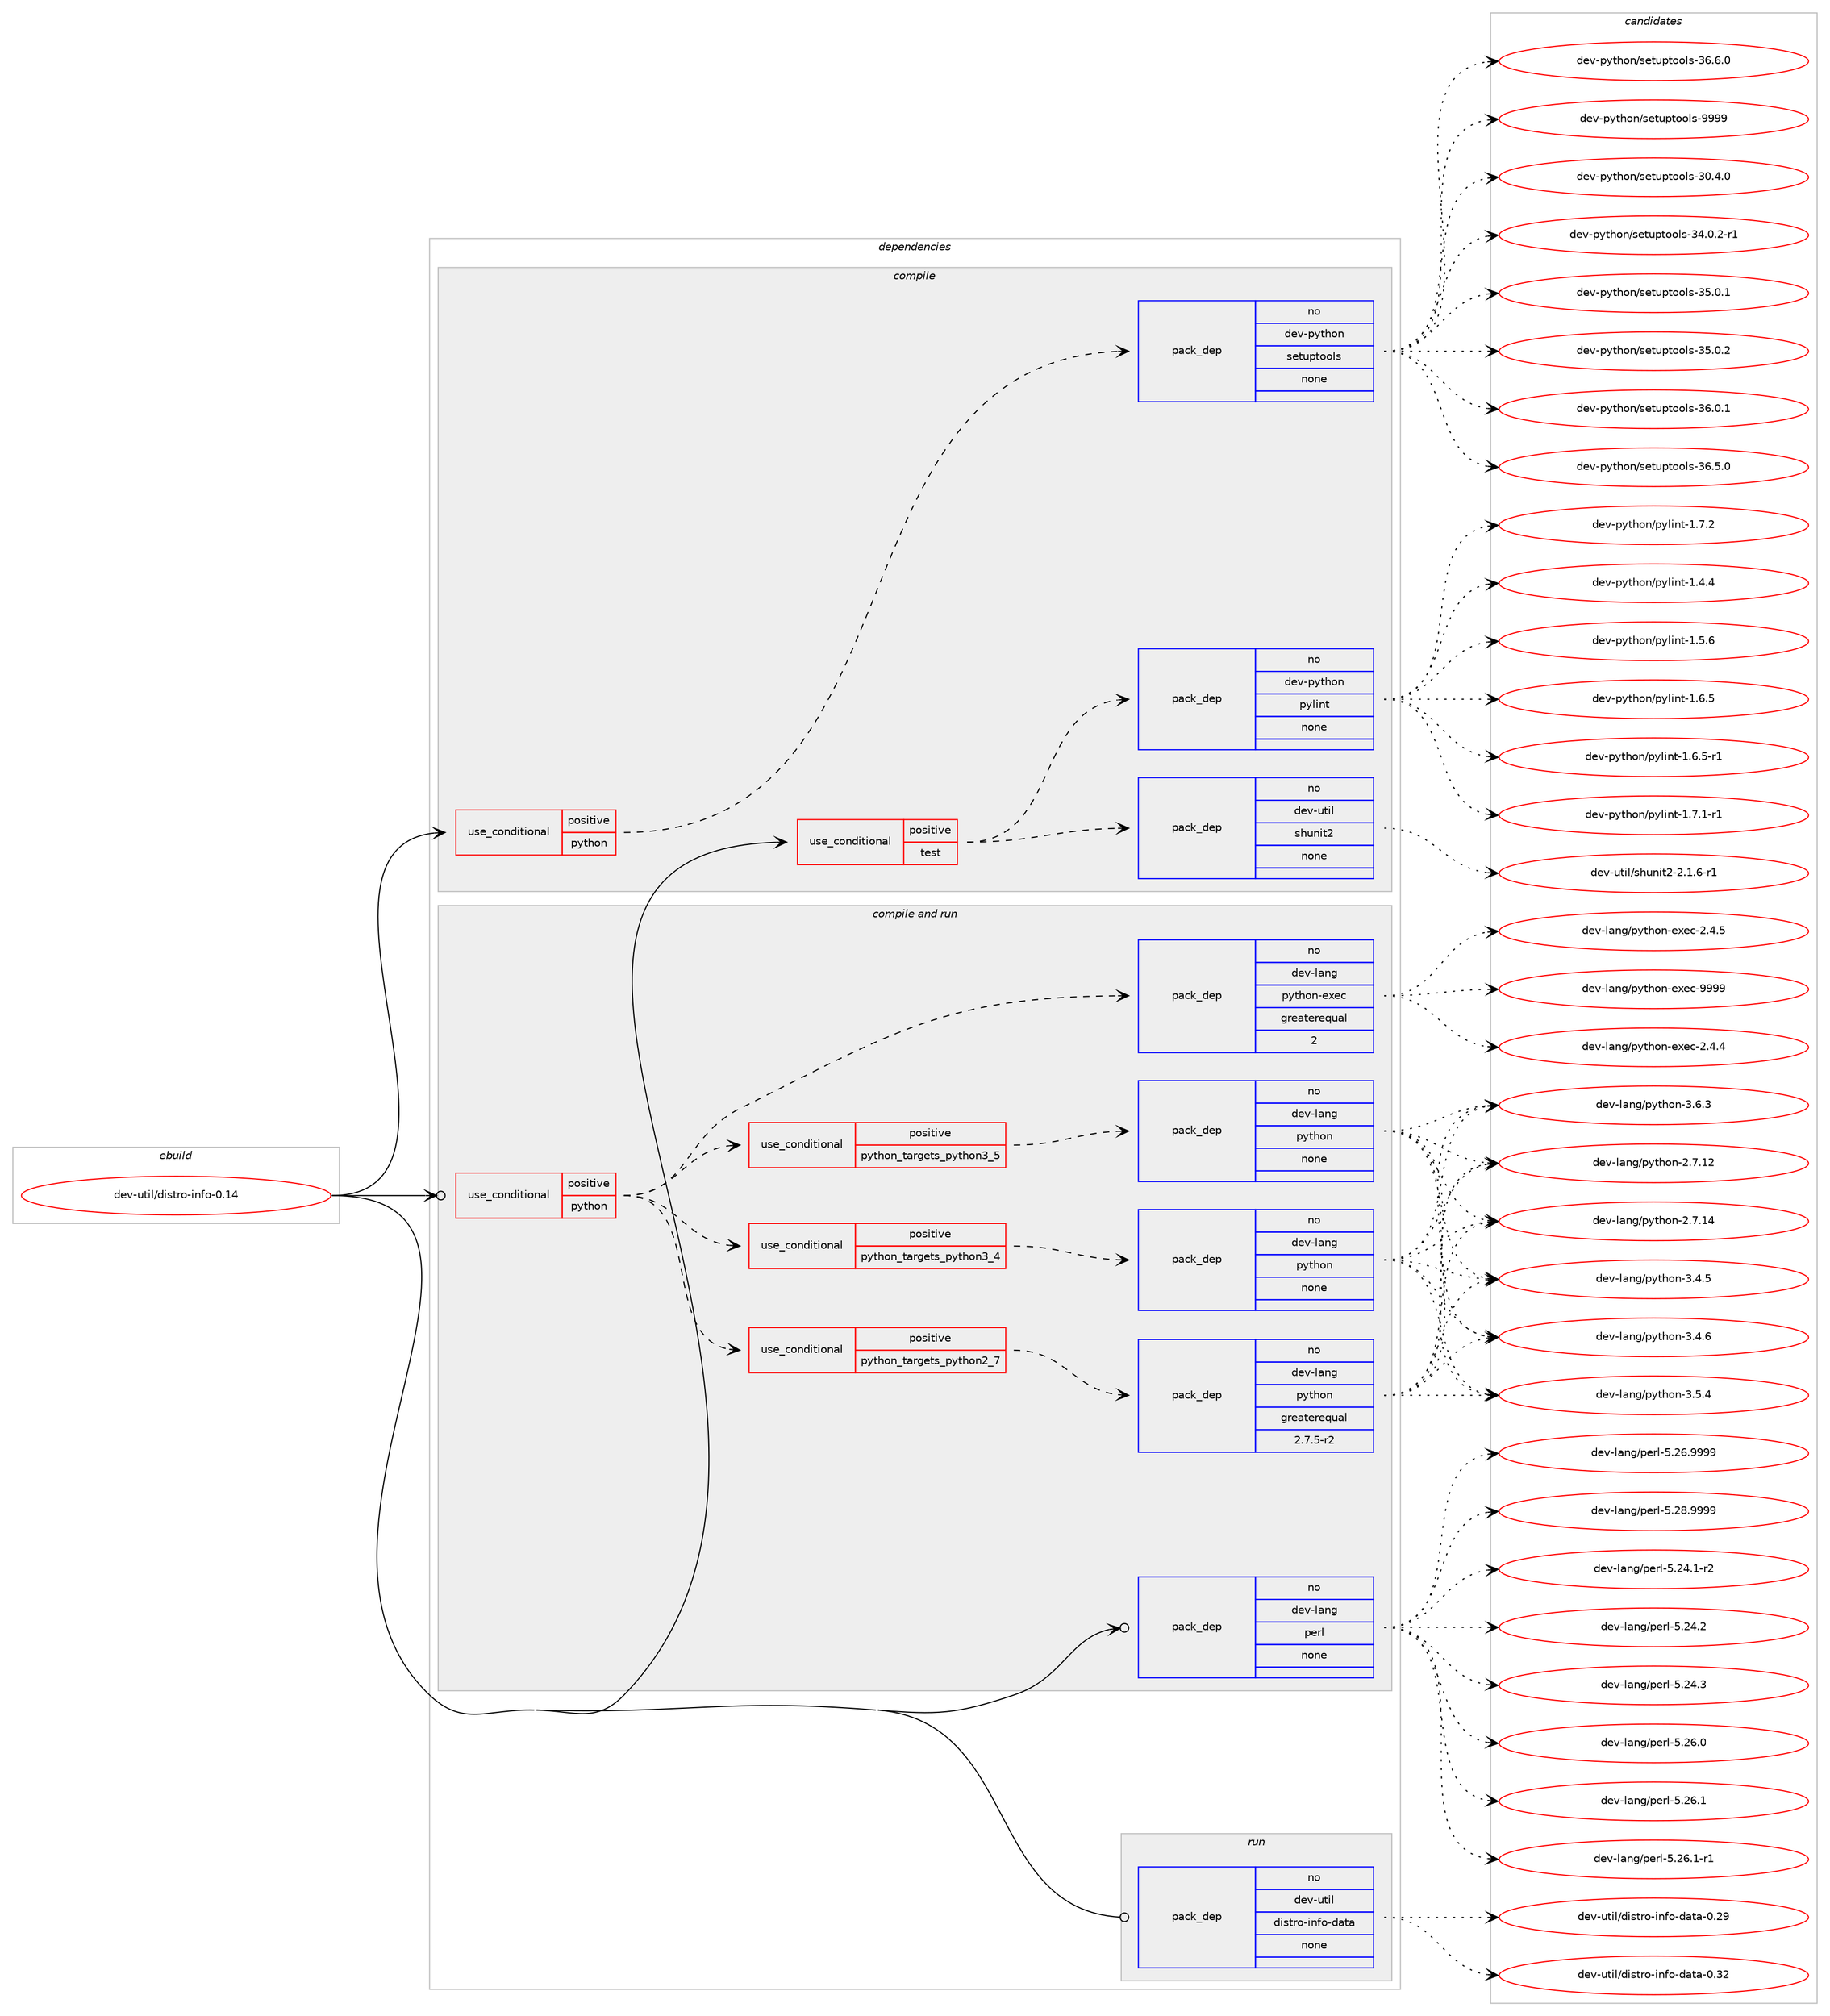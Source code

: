 digraph prolog {

# *************
# Graph options
# *************

newrank=true;
concentrate=true;
compound=true;
graph [rankdir=LR,fontname=Helvetica,fontsize=10,ranksep=1.5];#, ranksep=2.5, nodesep=0.2];
edge  [arrowhead=vee];
node  [fontname=Helvetica,fontsize=10];

# **********
# The ebuild
# **********

subgraph cluster_leftcol {
color=gray;
rank=same;
label=<<i>ebuild</i>>;
id [label="dev-util/distro-info-0.14", color=red, width=4, href="../dev-util/distro-info-0.14.svg"];
}

# ****************
# The dependencies
# ****************

subgraph cluster_midcol {
color=gray;
label=<<i>dependencies</i>>;
subgraph cluster_compile {
fillcolor="#eeeeee";
style=filled;
label=<<i>compile</i>>;
subgraph cond78038 {
dependency284837 [label=<<TABLE BORDER="0" CELLBORDER="1" CELLSPACING="0" CELLPADDING="4"><TR><TD ROWSPAN="3" CELLPADDING="10">use_conditional</TD></TR><TR><TD>positive</TD></TR><TR><TD>python</TD></TR></TABLE>>, shape=none, color=red];
subgraph pack202578 {
dependency284838 [label=<<TABLE BORDER="0" CELLBORDER="1" CELLSPACING="0" CELLPADDING="4" WIDTH="220"><TR><TD ROWSPAN="6" CELLPADDING="30">pack_dep</TD></TR><TR><TD WIDTH="110">no</TD></TR><TR><TD>dev-python</TD></TR><TR><TD>setuptools</TD></TR><TR><TD>none</TD></TR><TR><TD></TD></TR></TABLE>>, shape=none, color=blue];
}
dependency284837:e -> dependency284838:w [weight=20,style="dashed",arrowhead="vee"];
}
id:e -> dependency284837:w [weight=20,style="solid",arrowhead="vee"];
subgraph cond78039 {
dependency284839 [label=<<TABLE BORDER="0" CELLBORDER="1" CELLSPACING="0" CELLPADDING="4"><TR><TD ROWSPAN="3" CELLPADDING="10">use_conditional</TD></TR><TR><TD>positive</TD></TR><TR><TD>test</TD></TR></TABLE>>, shape=none, color=red];
subgraph pack202579 {
dependency284840 [label=<<TABLE BORDER="0" CELLBORDER="1" CELLSPACING="0" CELLPADDING="4" WIDTH="220"><TR><TD ROWSPAN="6" CELLPADDING="30">pack_dep</TD></TR><TR><TD WIDTH="110">no</TD></TR><TR><TD>dev-util</TD></TR><TR><TD>shunit2</TD></TR><TR><TD>none</TD></TR><TR><TD></TD></TR></TABLE>>, shape=none, color=blue];
}
dependency284839:e -> dependency284840:w [weight=20,style="dashed",arrowhead="vee"];
subgraph pack202580 {
dependency284841 [label=<<TABLE BORDER="0" CELLBORDER="1" CELLSPACING="0" CELLPADDING="4" WIDTH="220"><TR><TD ROWSPAN="6" CELLPADDING="30">pack_dep</TD></TR><TR><TD WIDTH="110">no</TD></TR><TR><TD>dev-python</TD></TR><TR><TD>pylint</TD></TR><TR><TD>none</TD></TR><TR><TD></TD></TR></TABLE>>, shape=none, color=blue];
}
dependency284839:e -> dependency284841:w [weight=20,style="dashed",arrowhead="vee"];
}
id:e -> dependency284839:w [weight=20,style="solid",arrowhead="vee"];
}
subgraph cluster_compileandrun {
fillcolor="#eeeeee";
style=filled;
label=<<i>compile and run</i>>;
subgraph cond78040 {
dependency284842 [label=<<TABLE BORDER="0" CELLBORDER="1" CELLSPACING="0" CELLPADDING="4"><TR><TD ROWSPAN="3" CELLPADDING="10">use_conditional</TD></TR><TR><TD>positive</TD></TR><TR><TD>python</TD></TR></TABLE>>, shape=none, color=red];
subgraph cond78041 {
dependency284843 [label=<<TABLE BORDER="0" CELLBORDER="1" CELLSPACING="0" CELLPADDING="4"><TR><TD ROWSPAN="3" CELLPADDING="10">use_conditional</TD></TR><TR><TD>positive</TD></TR><TR><TD>python_targets_python2_7</TD></TR></TABLE>>, shape=none, color=red];
subgraph pack202581 {
dependency284844 [label=<<TABLE BORDER="0" CELLBORDER="1" CELLSPACING="0" CELLPADDING="4" WIDTH="220"><TR><TD ROWSPAN="6" CELLPADDING="30">pack_dep</TD></TR><TR><TD WIDTH="110">no</TD></TR><TR><TD>dev-lang</TD></TR><TR><TD>python</TD></TR><TR><TD>greaterequal</TD></TR><TR><TD>2.7.5-r2</TD></TR></TABLE>>, shape=none, color=blue];
}
dependency284843:e -> dependency284844:w [weight=20,style="dashed",arrowhead="vee"];
}
dependency284842:e -> dependency284843:w [weight=20,style="dashed",arrowhead="vee"];
subgraph cond78042 {
dependency284845 [label=<<TABLE BORDER="0" CELLBORDER="1" CELLSPACING="0" CELLPADDING="4"><TR><TD ROWSPAN="3" CELLPADDING="10">use_conditional</TD></TR><TR><TD>positive</TD></TR><TR><TD>python_targets_python3_4</TD></TR></TABLE>>, shape=none, color=red];
subgraph pack202582 {
dependency284846 [label=<<TABLE BORDER="0" CELLBORDER="1" CELLSPACING="0" CELLPADDING="4" WIDTH="220"><TR><TD ROWSPAN="6" CELLPADDING="30">pack_dep</TD></TR><TR><TD WIDTH="110">no</TD></TR><TR><TD>dev-lang</TD></TR><TR><TD>python</TD></TR><TR><TD>none</TD></TR><TR><TD></TD></TR></TABLE>>, shape=none, color=blue];
}
dependency284845:e -> dependency284846:w [weight=20,style="dashed",arrowhead="vee"];
}
dependency284842:e -> dependency284845:w [weight=20,style="dashed",arrowhead="vee"];
subgraph cond78043 {
dependency284847 [label=<<TABLE BORDER="0" CELLBORDER="1" CELLSPACING="0" CELLPADDING="4"><TR><TD ROWSPAN="3" CELLPADDING="10">use_conditional</TD></TR><TR><TD>positive</TD></TR><TR><TD>python_targets_python3_5</TD></TR></TABLE>>, shape=none, color=red];
subgraph pack202583 {
dependency284848 [label=<<TABLE BORDER="0" CELLBORDER="1" CELLSPACING="0" CELLPADDING="4" WIDTH="220"><TR><TD ROWSPAN="6" CELLPADDING="30">pack_dep</TD></TR><TR><TD WIDTH="110">no</TD></TR><TR><TD>dev-lang</TD></TR><TR><TD>python</TD></TR><TR><TD>none</TD></TR><TR><TD></TD></TR></TABLE>>, shape=none, color=blue];
}
dependency284847:e -> dependency284848:w [weight=20,style="dashed",arrowhead="vee"];
}
dependency284842:e -> dependency284847:w [weight=20,style="dashed",arrowhead="vee"];
subgraph pack202584 {
dependency284849 [label=<<TABLE BORDER="0" CELLBORDER="1" CELLSPACING="0" CELLPADDING="4" WIDTH="220"><TR><TD ROWSPAN="6" CELLPADDING="30">pack_dep</TD></TR><TR><TD WIDTH="110">no</TD></TR><TR><TD>dev-lang</TD></TR><TR><TD>python-exec</TD></TR><TR><TD>greaterequal</TD></TR><TR><TD>2</TD></TR></TABLE>>, shape=none, color=blue];
}
dependency284842:e -> dependency284849:w [weight=20,style="dashed",arrowhead="vee"];
}
id:e -> dependency284842:w [weight=20,style="solid",arrowhead="odotvee"];
subgraph pack202585 {
dependency284850 [label=<<TABLE BORDER="0" CELLBORDER="1" CELLSPACING="0" CELLPADDING="4" WIDTH="220"><TR><TD ROWSPAN="6" CELLPADDING="30">pack_dep</TD></TR><TR><TD WIDTH="110">no</TD></TR><TR><TD>dev-lang</TD></TR><TR><TD>perl</TD></TR><TR><TD>none</TD></TR><TR><TD></TD></TR></TABLE>>, shape=none, color=blue];
}
id:e -> dependency284850:w [weight=20,style="solid",arrowhead="odotvee"];
}
subgraph cluster_run {
fillcolor="#eeeeee";
style=filled;
label=<<i>run</i>>;
subgraph pack202586 {
dependency284851 [label=<<TABLE BORDER="0" CELLBORDER="1" CELLSPACING="0" CELLPADDING="4" WIDTH="220"><TR><TD ROWSPAN="6" CELLPADDING="30">pack_dep</TD></TR><TR><TD WIDTH="110">no</TD></TR><TR><TD>dev-util</TD></TR><TR><TD>distro-info-data</TD></TR><TR><TD>none</TD></TR><TR><TD></TD></TR></TABLE>>, shape=none, color=blue];
}
id:e -> dependency284851:w [weight=20,style="solid",arrowhead="odot"];
}
}

# **************
# The candidates
# **************

subgraph cluster_choices {
rank=same;
color=gray;
label=<<i>candidates</i>>;

subgraph choice202578 {
color=black;
nodesep=1;
choice100101118451121211161041111104711510111611711211611111110811545514846524648 [label="dev-python/setuptools-30.4.0", color=red, width=4,href="../dev-python/setuptools-30.4.0.svg"];
choice1001011184511212111610411111047115101116117112116111111108115455152464846504511449 [label="dev-python/setuptools-34.0.2-r1", color=red, width=4,href="../dev-python/setuptools-34.0.2-r1.svg"];
choice100101118451121211161041111104711510111611711211611111110811545515346484649 [label="dev-python/setuptools-35.0.1", color=red, width=4,href="../dev-python/setuptools-35.0.1.svg"];
choice100101118451121211161041111104711510111611711211611111110811545515346484650 [label="dev-python/setuptools-35.0.2", color=red, width=4,href="../dev-python/setuptools-35.0.2.svg"];
choice100101118451121211161041111104711510111611711211611111110811545515446484649 [label="dev-python/setuptools-36.0.1", color=red, width=4,href="../dev-python/setuptools-36.0.1.svg"];
choice100101118451121211161041111104711510111611711211611111110811545515446534648 [label="dev-python/setuptools-36.5.0", color=red, width=4,href="../dev-python/setuptools-36.5.0.svg"];
choice100101118451121211161041111104711510111611711211611111110811545515446544648 [label="dev-python/setuptools-36.6.0", color=red, width=4,href="../dev-python/setuptools-36.6.0.svg"];
choice10010111845112121116104111110471151011161171121161111111081154557575757 [label="dev-python/setuptools-9999", color=red, width=4,href="../dev-python/setuptools-9999.svg"];
dependency284838:e -> choice100101118451121211161041111104711510111611711211611111110811545514846524648:w [style=dotted,weight="100"];
dependency284838:e -> choice1001011184511212111610411111047115101116117112116111111108115455152464846504511449:w [style=dotted,weight="100"];
dependency284838:e -> choice100101118451121211161041111104711510111611711211611111110811545515346484649:w [style=dotted,weight="100"];
dependency284838:e -> choice100101118451121211161041111104711510111611711211611111110811545515346484650:w [style=dotted,weight="100"];
dependency284838:e -> choice100101118451121211161041111104711510111611711211611111110811545515446484649:w [style=dotted,weight="100"];
dependency284838:e -> choice100101118451121211161041111104711510111611711211611111110811545515446534648:w [style=dotted,weight="100"];
dependency284838:e -> choice100101118451121211161041111104711510111611711211611111110811545515446544648:w [style=dotted,weight="100"];
dependency284838:e -> choice10010111845112121116104111110471151011161171121161111111081154557575757:w [style=dotted,weight="100"];
}
subgraph choice202579 {
color=black;
nodesep=1;
choice1001011184511711610510847115104117110105116504550464946544511449 [label="dev-util/shunit2-2.1.6-r1", color=red, width=4,href="../dev-util/shunit2-2.1.6-r1.svg"];
dependency284840:e -> choice1001011184511711610510847115104117110105116504550464946544511449:w [style=dotted,weight="100"];
}
subgraph choice202580 {
color=black;
nodesep=1;
choice1001011184511212111610411111047112121108105110116454946524652 [label="dev-python/pylint-1.4.4", color=red, width=4,href="../dev-python/pylint-1.4.4.svg"];
choice1001011184511212111610411111047112121108105110116454946534654 [label="dev-python/pylint-1.5.6", color=red, width=4,href="../dev-python/pylint-1.5.6.svg"];
choice1001011184511212111610411111047112121108105110116454946544653 [label="dev-python/pylint-1.6.5", color=red, width=4,href="../dev-python/pylint-1.6.5.svg"];
choice10010111845112121116104111110471121211081051101164549465446534511449 [label="dev-python/pylint-1.6.5-r1", color=red, width=4,href="../dev-python/pylint-1.6.5-r1.svg"];
choice10010111845112121116104111110471121211081051101164549465546494511449 [label="dev-python/pylint-1.7.1-r1", color=red, width=4,href="../dev-python/pylint-1.7.1-r1.svg"];
choice1001011184511212111610411111047112121108105110116454946554650 [label="dev-python/pylint-1.7.2", color=red, width=4,href="../dev-python/pylint-1.7.2.svg"];
dependency284841:e -> choice1001011184511212111610411111047112121108105110116454946524652:w [style=dotted,weight="100"];
dependency284841:e -> choice1001011184511212111610411111047112121108105110116454946534654:w [style=dotted,weight="100"];
dependency284841:e -> choice1001011184511212111610411111047112121108105110116454946544653:w [style=dotted,weight="100"];
dependency284841:e -> choice10010111845112121116104111110471121211081051101164549465446534511449:w [style=dotted,weight="100"];
dependency284841:e -> choice10010111845112121116104111110471121211081051101164549465546494511449:w [style=dotted,weight="100"];
dependency284841:e -> choice1001011184511212111610411111047112121108105110116454946554650:w [style=dotted,weight="100"];
}
subgraph choice202581 {
color=black;
nodesep=1;
choice10010111845108971101034711212111610411111045504655464950 [label="dev-lang/python-2.7.12", color=red, width=4,href="../dev-lang/python-2.7.12.svg"];
choice10010111845108971101034711212111610411111045504655464952 [label="dev-lang/python-2.7.14", color=red, width=4,href="../dev-lang/python-2.7.14.svg"];
choice100101118451089711010347112121116104111110455146524653 [label="dev-lang/python-3.4.5", color=red, width=4,href="../dev-lang/python-3.4.5.svg"];
choice100101118451089711010347112121116104111110455146524654 [label="dev-lang/python-3.4.6", color=red, width=4,href="../dev-lang/python-3.4.6.svg"];
choice100101118451089711010347112121116104111110455146534652 [label="dev-lang/python-3.5.4", color=red, width=4,href="../dev-lang/python-3.5.4.svg"];
choice100101118451089711010347112121116104111110455146544651 [label="dev-lang/python-3.6.3", color=red, width=4,href="../dev-lang/python-3.6.3.svg"];
dependency284844:e -> choice10010111845108971101034711212111610411111045504655464950:w [style=dotted,weight="100"];
dependency284844:e -> choice10010111845108971101034711212111610411111045504655464952:w [style=dotted,weight="100"];
dependency284844:e -> choice100101118451089711010347112121116104111110455146524653:w [style=dotted,weight="100"];
dependency284844:e -> choice100101118451089711010347112121116104111110455146524654:w [style=dotted,weight="100"];
dependency284844:e -> choice100101118451089711010347112121116104111110455146534652:w [style=dotted,weight="100"];
dependency284844:e -> choice100101118451089711010347112121116104111110455146544651:w [style=dotted,weight="100"];
}
subgraph choice202582 {
color=black;
nodesep=1;
choice10010111845108971101034711212111610411111045504655464950 [label="dev-lang/python-2.7.12", color=red, width=4,href="../dev-lang/python-2.7.12.svg"];
choice10010111845108971101034711212111610411111045504655464952 [label="dev-lang/python-2.7.14", color=red, width=4,href="../dev-lang/python-2.7.14.svg"];
choice100101118451089711010347112121116104111110455146524653 [label="dev-lang/python-3.4.5", color=red, width=4,href="../dev-lang/python-3.4.5.svg"];
choice100101118451089711010347112121116104111110455146524654 [label="dev-lang/python-3.4.6", color=red, width=4,href="../dev-lang/python-3.4.6.svg"];
choice100101118451089711010347112121116104111110455146534652 [label="dev-lang/python-3.5.4", color=red, width=4,href="../dev-lang/python-3.5.4.svg"];
choice100101118451089711010347112121116104111110455146544651 [label="dev-lang/python-3.6.3", color=red, width=4,href="../dev-lang/python-3.6.3.svg"];
dependency284846:e -> choice10010111845108971101034711212111610411111045504655464950:w [style=dotted,weight="100"];
dependency284846:e -> choice10010111845108971101034711212111610411111045504655464952:w [style=dotted,weight="100"];
dependency284846:e -> choice100101118451089711010347112121116104111110455146524653:w [style=dotted,weight="100"];
dependency284846:e -> choice100101118451089711010347112121116104111110455146524654:w [style=dotted,weight="100"];
dependency284846:e -> choice100101118451089711010347112121116104111110455146534652:w [style=dotted,weight="100"];
dependency284846:e -> choice100101118451089711010347112121116104111110455146544651:w [style=dotted,weight="100"];
}
subgraph choice202583 {
color=black;
nodesep=1;
choice10010111845108971101034711212111610411111045504655464950 [label="dev-lang/python-2.7.12", color=red, width=4,href="../dev-lang/python-2.7.12.svg"];
choice10010111845108971101034711212111610411111045504655464952 [label="dev-lang/python-2.7.14", color=red, width=4,href="../dev-lang/python-2.7.14.svg"];
choice100101118451089711010347112121116104111110455146524653 [label="dev-lang/python-3.4.5", color=red, width=4,href="../dev-lang/python-3.4.5.svg"];
choice100101118451089711010347112121116104111110455146524654 [label="dev-lang/python-3.4.6", color=red, width=4,href="../dev-lang/python-3.4.6.svg"];
choice100101118451089711010347112121116104111110455146534652 [label="dev-lang/python-3.5.4", color=red, width=4,href="../dev-lang/python-3.5.4.svg"];
choice100101118451089711010347112121116104111110455146544651 [label="dev-lang/python-3.6.3", color=red, width=4,href="../dev-lang/python-3.6.3.svg"];
dependency284848:e -> choice10010111845108971101034711212111610411111045504655464950:w [style=dotted,weight="100"];
dependency284848:e -> choice10010111845108971101034711212111610411111045504655464952:w [style=dotted,weight="100"];
dependency284848:e -> choice100101118451089711010347112121116104111110455146524653:w [style=dotted,weight="100"];
dependency284848:e -> choice100101118451089711010347112121116104111110455146524654:w [style=dotted,weight="100"];
dependency284848:e -> choice100101118451089711010347112121116104111110455146534652:w [style=dotted,weight="100"];
dependency284848:e -> choice100101118451089711010347112121116104111110455146544651:w [style=dotted,weight="100"];
}
subgraph choice202584 {
color=black;
nodesep=1;
choice1001011184510897110103471121211161041111104510112010199455046524652 [label="dev-lang/python-exec-2.4.4", color=red, width=4,href="../dev-lang/python-exec-2.4.4.svg"];
choice1001011184510897110103471121211161041111104510112010199455046524653 [label="dev-lang/python-exec-2.4.5", color=red, width=4,href="../dev-lang/python-exec-2.4.5.svg"];
choice10010111845108971101034711212111610411111045101120101994557575757 [label="dev-lang/python-exec-9999", color=red, width=4,href="../dev-lang/python-exec-9999.svg"];
dependency284849:e -> choice1001011184510897110103471121211161041111104510112010199455046524652:w [style=dotted,weight="100"];
dependency284849:e -> choice1001011184510897110103471121211161041111104510112010199455046524653:w [style=dotted,weight="100"];
dependency284849:e -> choice10010111845108971101034711212111610411111045101120101994557575757:w [style=dotted,weight="100"];
}
subgraph choice202585 {
color=black;
nodesep=1;
choice100101118451089711010347112101114108455346505246494511450 [label="dev-lang/perl-5.24.1-r2", color=red, width=4,href="../dev-lang/perl-5.24.1-r2.svg"];
choice10010111845108971101034711210111410845534650524650 [label="dev-lang/perl-5.24.2", color=red, width=4,href="../dev-lang/perl-5.24.2.svg"];
choice10010111845108971101034711210111410845534650524651 [label="dev-lang/perl-5.24.3", color=red, width=4,href="../dev-lang/perl-5.24.3.svg"];
choice10010111845108971101034711210111410845534650544648 [label="dev-lang/perl-5.26.0", color=red, width=4,href="../dev-lang/perl-5.26.0.svg"];
choice10010111845108971101034711210111410845534650544649 [label="dev-lang/perl-5.26.1", color=red, width=4,href="../dev-lang/perl-5.26.1.svg"];
choice100101118451089711010347112101114108455346505446494511449 [label="dev-lang/perl-5.26.1-r1", color=red, width=4,href="../dev-lang/perl-5.26.1-r1.svg"];
choice10010111845108971101034711210111410845534650544657575757 [label="dev-lang/perl-5.26.9999", color=red, width=4,href="../dev-lang/perl-5.26.9999.svg"];
choice10010111845108971101034711210111410845534650564657575757 [label="dev-lang/perl-5.28.9999", color=red, width=4,href="../dev-lang/perl-5.28.9999.svg"];
dependency284850:e -> choice100101118451089711010347112101114108455346505246494511450:w [style=dotted,weight="100"];
dependency284850:e -> choice10010111845108971101034711210111410845534650524650:w [style=dotted,weight="100"];
dependency284850:e -> choice10010111845108971101034711210111410845534650524651:w [style=dotted,weight="100"];
dependency284850:e -> choice10010111845108971101034711210111410845534650544648:w [style=dotted,weight="100"];
dependency284850:e -> choice10010111845108971101034711210111410845534650544649:w [style=dotted,weight="100"];
dependency284850:e -> choice100101118451089711010347112101114108455346505446494511449:w [style=dotted,weight="100"];
dependency284850:e -> choice10010111845108971101034711210111410845534650544657575757:w [style=dotted,weight="100"];
dependency284850:e -> choice10010111845108971101034711210111410845534650564657575757:w [style=dotted,weight="100"];
}
subgraph choice202586 {
color=black;
nodesep=1;
choice1001011184511711610510847100105115116114111451051101021114510097116974548465057 [label="dev-util/distro-info-data-0.29", color=red, width=4,href="../dev-util/distro-info-data-0.29.svg"];
choice1001011184511711610510847100105115116114111451051101021114510097116974548465150 [label="dev-util/distro-info-data-0.32", color=red, width=4,href="../dev-util/distro-info-data-0.32.svg"];
dependency284851:e -> choice1001011184511711610510847100105115116114111451051101021114510097116974548465057:w [style=dotted,weight="100"];
dependency284851:e -> choice1001011184511711610510847100105115116114111451051101021114510097116974548465150:w [style=dotted,weight="100"];
}
}

}
